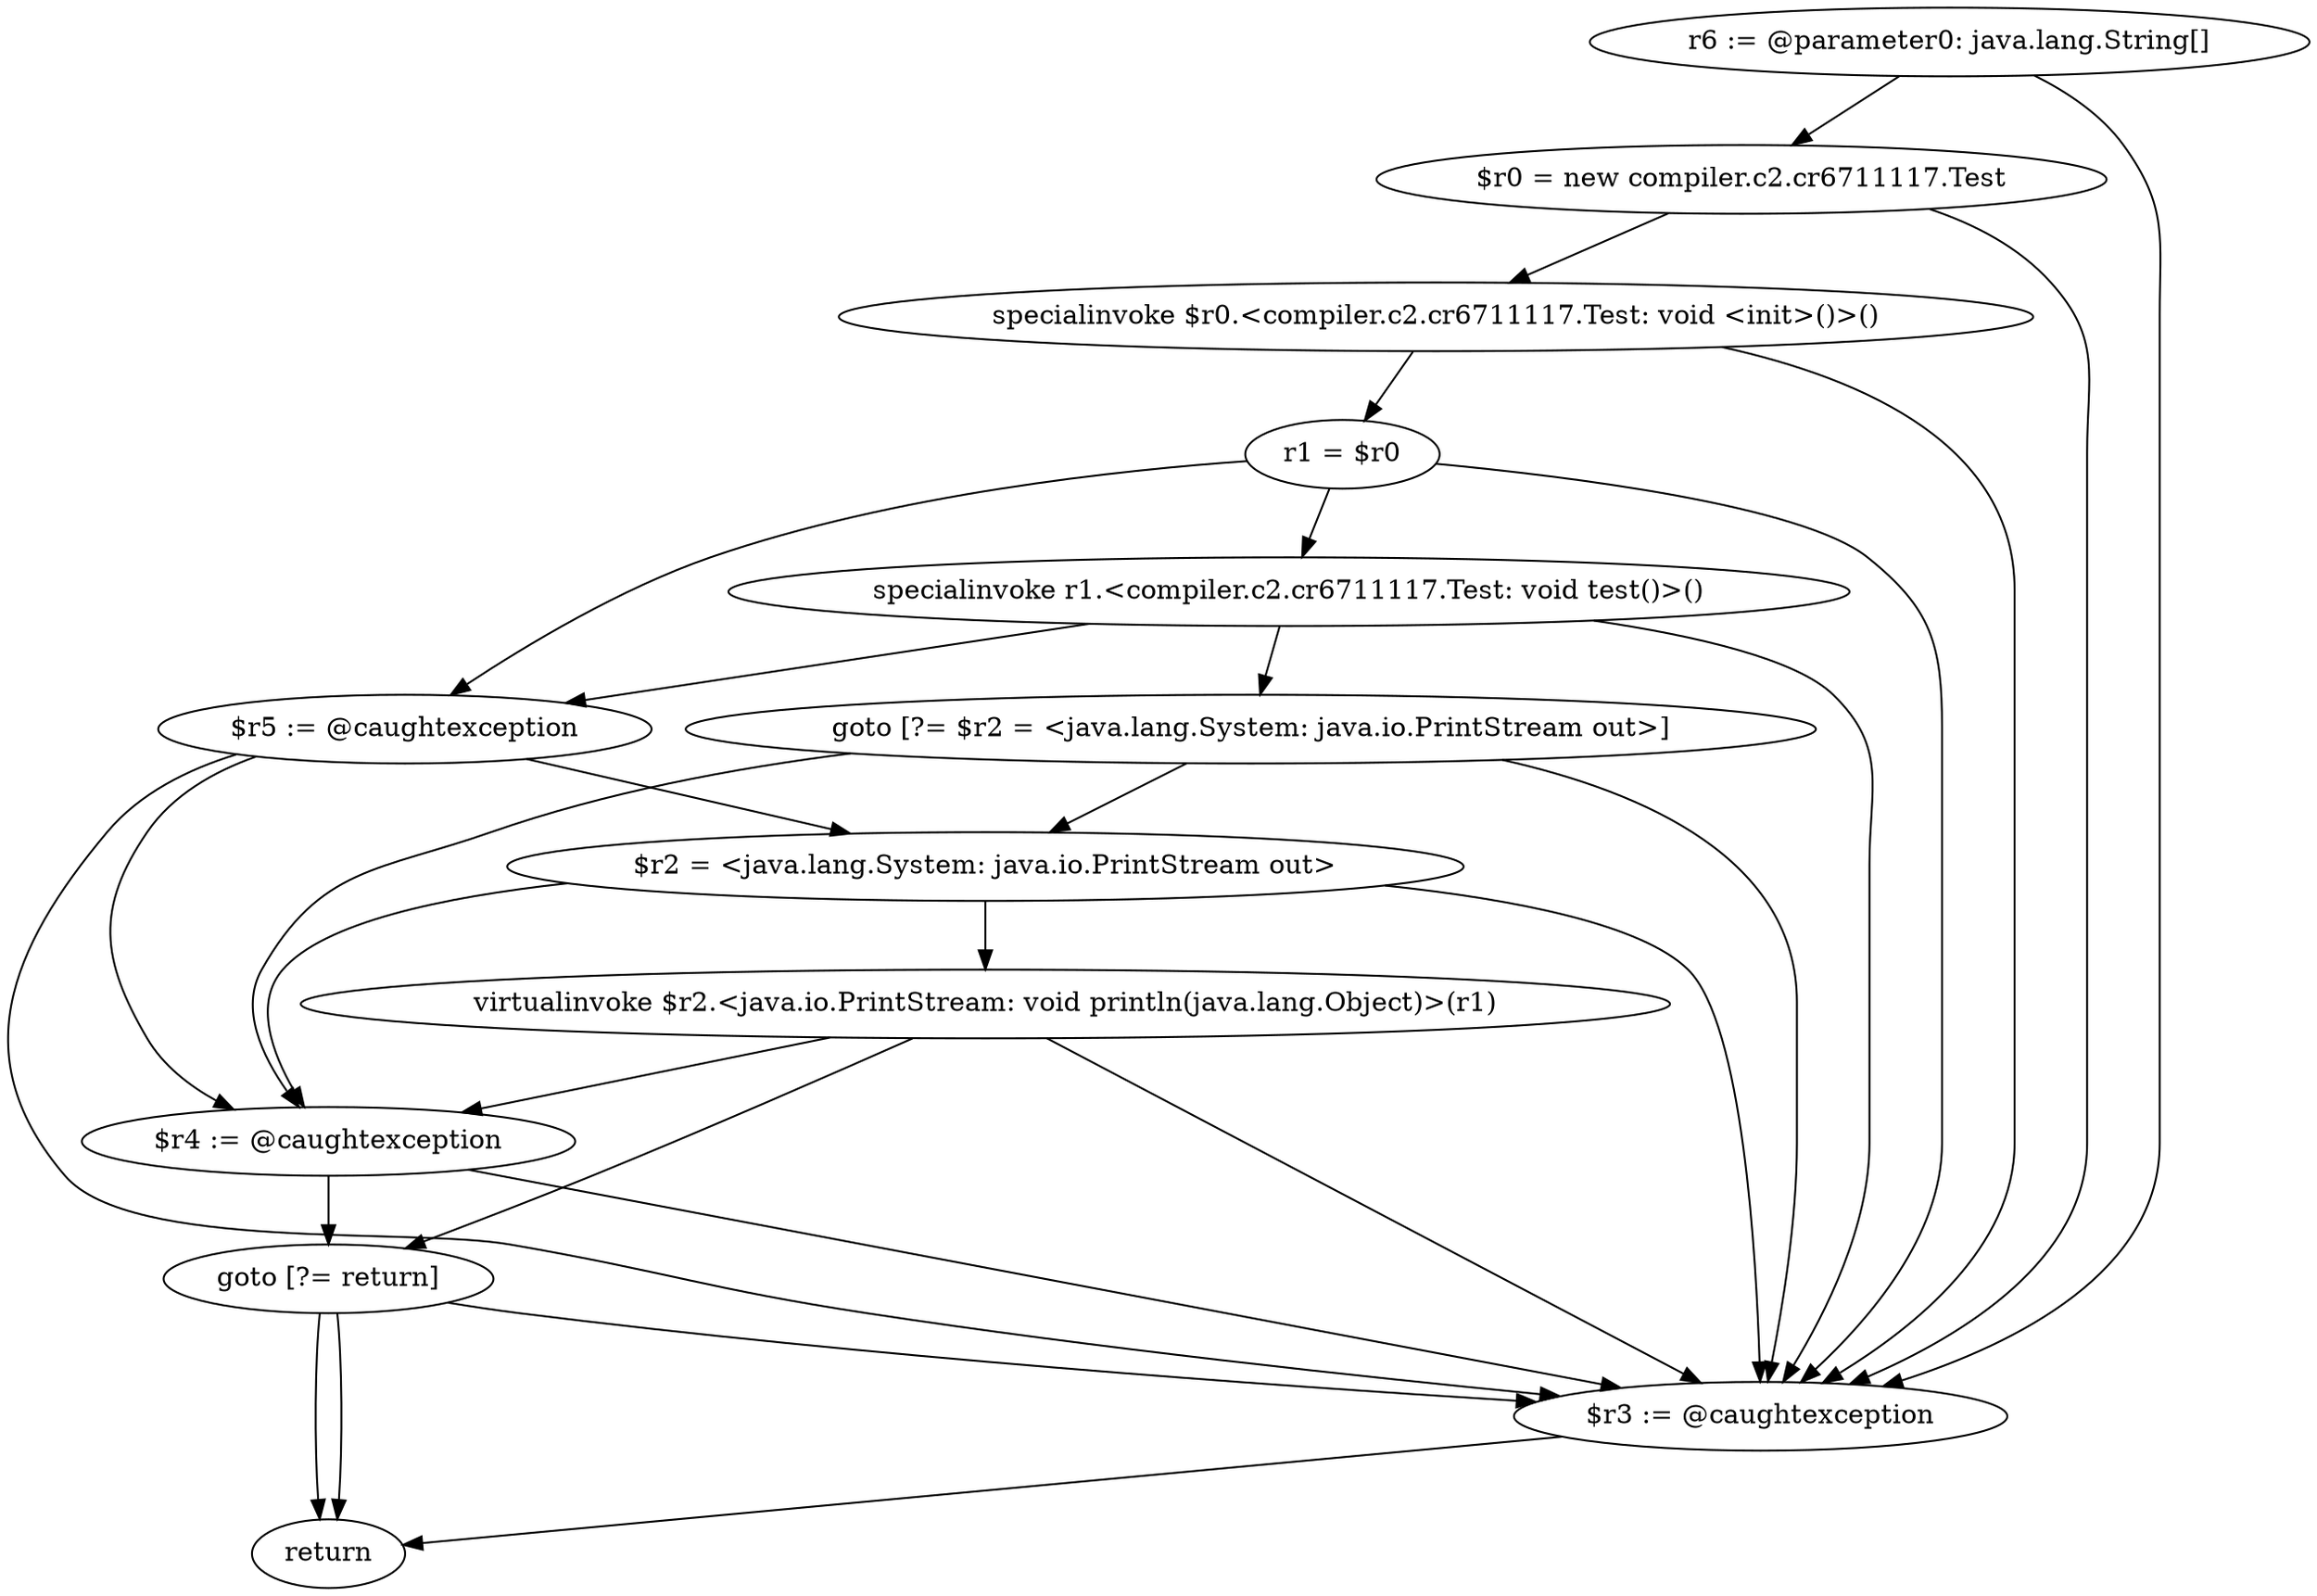 digraph "unitGraph" {
    "r6 := @parameter0: java.lang.String[]"
    "$r0 = new compiler.c2.cr6711117.Test"
    "specialinvoke $r0.<compiler.c2.cr6711117.Test: void <init>()>()"
    "r1 = $r0"
    "specialinvoke r1.<compiler.c2.cr6711117.Test: void test()>()"
    "goto [?= $r2 = <java.lang.System: java.io.PrintStream out>]"
    "$r5 := @caughtexception"
    "$r2 = <java.lang.System: java.io.PrintStream out>"
    "virtualinvoke $r2.<java.io.PrintStream: void println(java.lang.Object)>(r1)"
    "goto [?= return]"
    "$r4 := @caughtexception"
    "$r3 := @caughtexception"
    "return"
    "r6 := @parameter0: java.lang.String[]"->"$r0 = new compiler.c2.cr6711117.Test";
    "r6 := @parameter0: java.lang.String[]"->"$r3 := @caughtexception";
    "$r0 = new compiler.c2.cr6711117.Test"->"specialinvoke $r0.<compiler.c2.cr6711117.Test: void <init>()>()";
    "$r0 = new compiler.c2.cr6711117.Test"->"$r3 := @caughtexception";
    "specialinvoke $r0.<compiler.c2.cr6711117.Test: void <init>()>()"->"r1 = $r0";
    "specialinvoke $r0.<compiler.c2.cr6711117.Test: void <init>()>()"->"$r3 := @caughtexception";
    "r1 = $r0"->"$r5 := @caughtexception";
    "r1 = $r0"->"$r3 := @caughtexception";
    "r1 = $r0"->"specialinvoke r1.<compiler.c2.cr6711117.Test: void test()>()";
    "specialinvoke r1.<compiler.c2.cr6711117.Test: void test()>()"->"$r5 := @caughtexception";
    "specialinvoke r1.<compiler.c2.cr6711117.Test: void test()>()"->"$r3 := @caughtexception";
    "specialinvoke r1.<compiler.c2.cr6711117.Test: void test()>()"->"goto [?= $r2 = <java.lang.System: java.io.PrintStream out>]";
    "goto [?= $r2 = <java.lang.System: java.io.PrintStream out>]"->"$r4 := @caughtexception";
    "goto [?= $r2 = <java.lang.System: java.io.PrintStream out>]"->"$r3 := @caughtexception";
    "goto [?= $r2 = <java.lang.System: java.io.PrintStream out>]"->"$r2 = <java.lang.System: java.io.PrintStream out>";
    "$r5 := @caughtexception"->"$r4 := @caughtexception";
    "$r5 := @caughtexception"->"$r3 := @caughtexception";
    "$r5 := @caughtexception"->"$r2 = <java.lang.System: java.io.PrintStream out>";
    "$r2 = <java.lang.System: java.io.PrintStream out>"->"$r4 := @caughtexception";
    "$r2 = <java.lang.System: java.io.PrintStream out>"->"$r3 := @caughtexception";
    "$r2 = <java.lang.System: java.io.PrintStream out>"->"virtualinvoke $r2.<java.io.PrintStream: void println(java.lang.Object)>(r1)";
    "virtualinvoke $r2.<java.io.PrintStream: void println(java.lang.Object)>(r1)"->"$r4 := @caughtexception";
    "virtualinvoke $r2.<java.io.PrintStream: void println(java.lang.Object)>(r1)"->"$r3 := @caughtexception";
    "virtualinvoke $r2.<java.io.PrintStream: void println(java.lang.Object)>(r1)"->"goto [?= return]";
    "goto [?= return]"->"return";
    "goto [?= return]"->"$r3 := @caughtexception";
    "$r4 := @caughtexception"->"goto [?= return]";
    "$r4 := @caughtexception"->"$r3 := @caughtexception";
    "goto [?= return]"->"return";
    "$r3 := @caughtexception"->"return";
}
